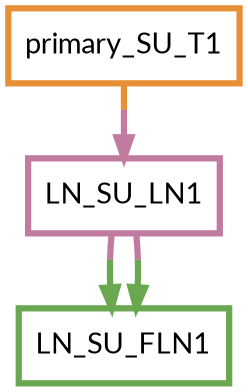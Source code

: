 digraph  {
dpi=600;size=3.5;
LN_SU_FLN1 [color="#6aa84fff", fillcolor=white, fontname=Lato, penwidth="3.0", shape=box];
LN_SU_LN1 [color="#c27ba0ff", fillcolor=white, fontname=Lato, penwidth="3.0", shape=box];
primary_SU_T1 [color="#e69138ff", fillcolor=white, fontname=Lato, penwidth="3.0", shape=box];
LN_SU_LN1 -> LN_SU_FLN1  [color="#c27ba0ff;0.5:#6aa84fff", key=0, penwidth=3];
LN_SU_LN1 -> LN_SU_FLN1  [color="#c27ba0ff;0.5:#6aa84fff", key=1, penwidth=3];
primary_SU_T1 -> LN_SU_LN1  [color="#e69138ff;0.5:#c27ba0ff", key=0, penwidth=3];
}

